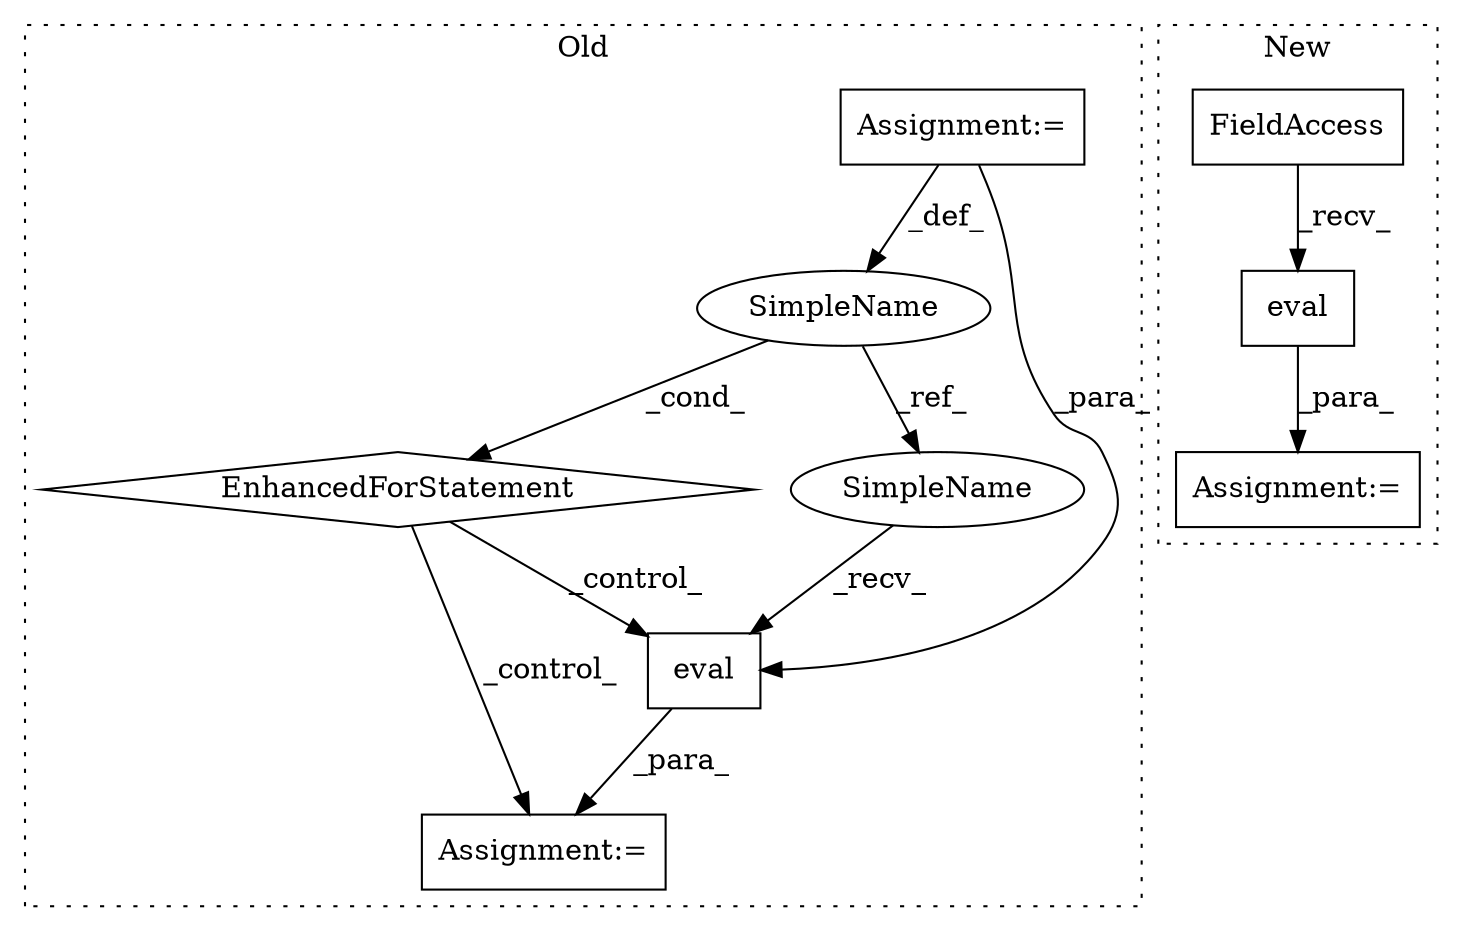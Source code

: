 digraph G {
subgraph cluster0 {
1 [label="EnhancedForStatement" a="70" s="81879,81948" l="53,2" shape="diamond"];
3 [label="Assignment:=" a="7" s="81792" l="1" shape="box"];
5 [label="Assignment:=" a="7" s="82037" l="1" shape="box"];
7 [label="SimpleName" a="42" s="81936" l="1" shape="ellipse"];
8 [label="eval" a="32" s="82040,82075" l="5,1" shape="box"];
9 [label="SimpleName" a="42" s="82038" l="1" shape="ellipse"];
label = "Old";
style="dotted";
}
subgraph cluster1 {
2 [label="eval" a="32" s="81878,81937" l="5,1" shape="box"];
4 [label="Assignment:=" a="7" s="81863" l="1" shape="box"];
6 [label="FieldAccess" a="22" s="81864" l="5" shape="box"];
label = "New";
style="dotted";
}
1 -> 5 [label="_control_"];
1 -> 8 [label="_control_"];
2 -> 4 [label="_para_"];
3 -> 7 [label="_def_"];
3 -> 8 [label="_para_"];
6 -> 2 [label="_recv_"];
7 -> 1 [label="_cond_"];
7 -> 9 [label="_ref_"];
8 -> 5 [label="_para_"];
9 -> 8 [label="_recv_"];
}